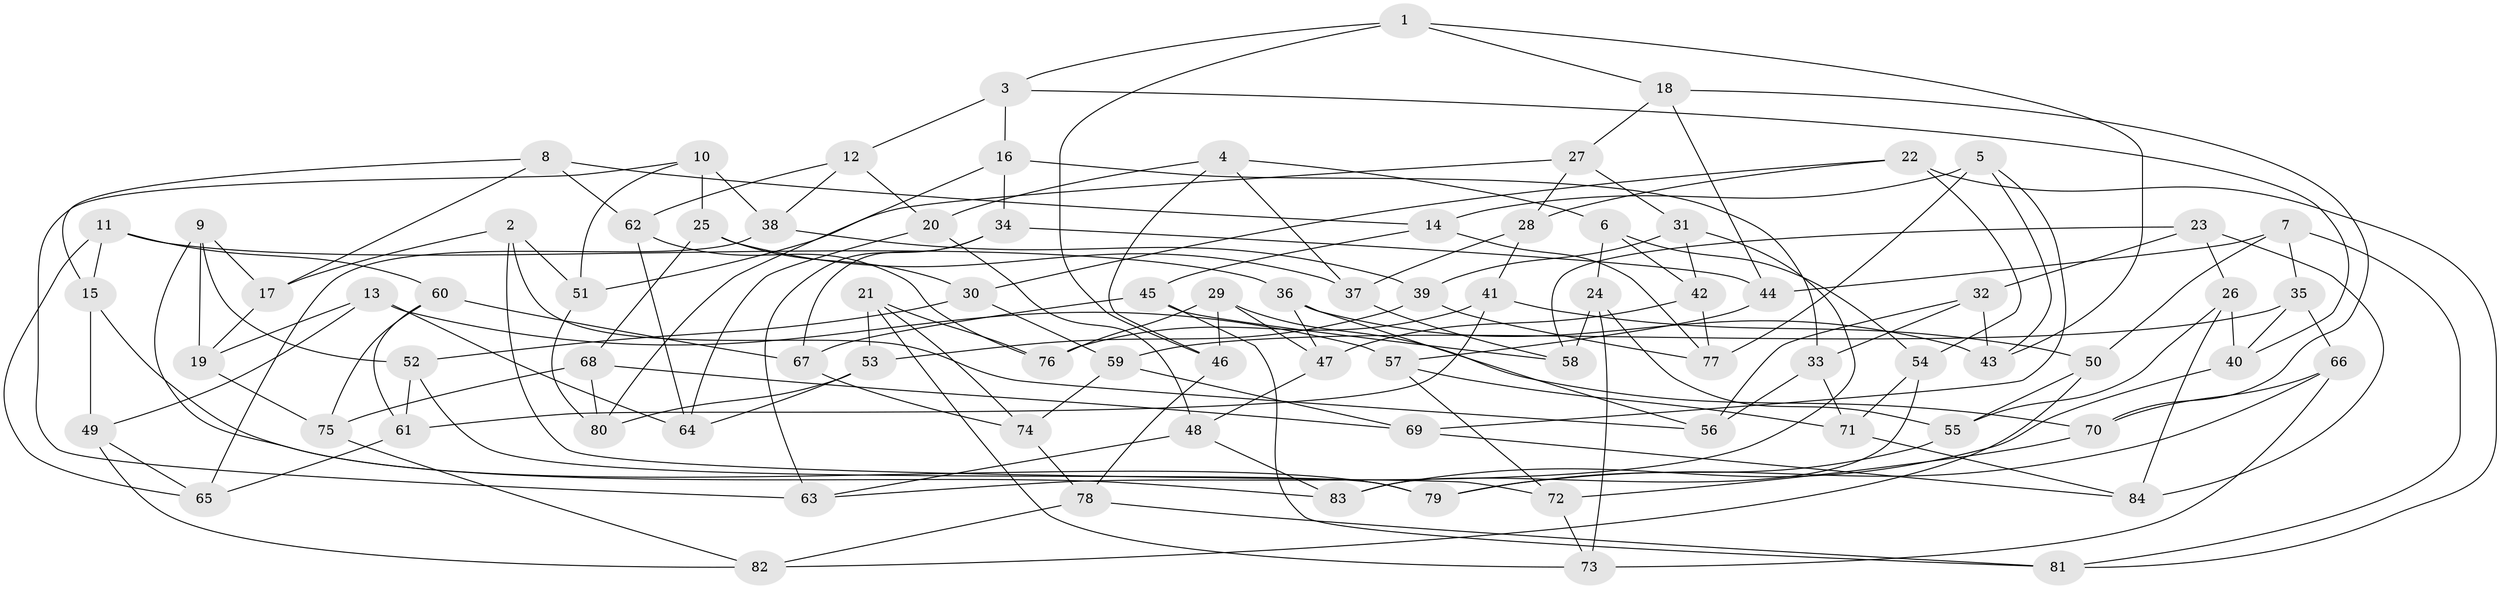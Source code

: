 // coarse degree distribution, {4: 0.5, 5: 0.1724137931034483, 3: 0.06896551724137931, 6: 0.25862068965517243}
// Generated by graph-tools (version 1.1) at 2025/38/03/04/25 23:38:10]
// undirected, 84 vertices, 168 edges
graph export_dot {
  node [color=gray90,style=filled];
  1;
  2;
  3;
  4;
  5;
  6;
  7;
  8;
  9;
  10;
  11;
  12;
  13;
  14;
  15;
  16;
  17;
  18;
  19;
  20;
  21;
  22;
  23;
  24;
  25;
  26;
  27;
  28;
  29;
  30;
  31;
  32;
  33;
  34;
  35;
  36;
  37;
  38;
  39;
  40;
  41;
  42;
  43;
  44;
  45;
  46;
  47;
  48;
  49;
  50;
  51;
  52;
  53;
  54;
  55;
  56;
  57;
  58;
  59;
  60;
  61;
  62;
  63;
  64;
  65;
  66;
  67;
  68;
  69;
  70;
  71;
  72;
  73;
  74;
  75;
  76;
  77;
  78;
  79;
  80;
  81;
  82;
  83;
  84;
  1 -- 18;
  1 -- 43;
  1 -- 46;
  1 -- 3;
  2 -- 56;
  2 -- 72;
  2 -- 17;
  2 -- 51;
  3 -- 12;
  3 -- 16;
  3 -- 40;
  4 -- 6;
  4 -- 37;
  4 -- 20;
  4 -- 46;
  5 -- 14;
  5 -- 77;
  5 -- 69;
  5 -- 43;
  6 -- 42;
  6 -- 54;
  6 -- 24;
  7 -- 44;
  7 -- 50;
  7 -- 35;
  7 -- 81;
  8 -- 17;
  8 -- 14;
  8 -- 62;
  8 -- 15;
  9 -- 83;
  9 -- 52;
  9 -- 17;
  9 -- 19;
  10 -- 63;
  10 -- 51;
  10 -- 25;
  10 -- 38;
  11 -- 15;
  11 -- 36;
  11 -- 65;
  11 -- 60;
  12 -- 20;
  12 -- 62;
  12 -- 38;
  13 -- 19;
  13 -- 49;
  13 -- 64;
  13 -- 57;
  14 -- 77;
  14 -- 45;
  15 -- 79;
  15 -- 49;
  16 -- 33;
  16 -- 80;
  16 -- 34;
  17 -- 19;
  18 -- 27;
  18 -- 70;
  18 -- 44;
  19 -- 75;
  20 -- 48;
  20 -- 64;
  21 -- 53;
  21 -- 74;
  21 -- 73;
  21 -- 76;
  22 -- 54;
  22 -- 28;
  22 -- 30;
  22 -- 81;
  23 -- 58;
  23 -- 32;
  23 -- 26;
  23 -- 84;
  24 -- 55;
  24 -- 73;
  24 -- 58;
  25 -- 37;
  25 -- 30;
  25 -- 68;
  26 -- 40;
  26 -- 84;
  26 -- 55;
  27 -- 51;
  27 -- 31;
  27 -- 28;
  28 -- 41;
  28 -- 37;
  29 -- 76;
  29 -- 47;
  29 -- 70;
  29 -- 46;
  30 -- 59;
  30 -- 52;
  31 -- 63;
  31 -- 39;
  31 -- 42;
  32 -- 43;
  32 -- 33;
  32 -- 56;
  33 -- 56;
  33 -- 71;
  34 -- 44;
  34 -- 63;
  34 -- 67;
  35 -- 59;
  35 -- 40;
  35 -- 66;
  36 -- 47;
  36 -- 56;
  36 -- 43;
  37 -- 58;
  38 -- 65;
  38 -- 39;
  39 -- 77;
  39 -- 53;
  40 -- 83;
  41 -- 50;
  41 -- 61;
  41 -- 76;
  42 -- 77;
  42 -- 47;
  44 -- 57;
  45 -- 67;
  45 -- 58;
  45 -- 81;
  46 -- 78;
  47 -- 48;
  48 -- 83;
  48 -- 63;
  49 -- 82;
  49 -- 65;
  50 -- 82;
  50 -- 55;
  51 -- 80;
  52 -- 79;
  52 -- 61;
  53 -- 80;
  53 -- 64;
  54 -- 71;
  54 -- 83;
  55 -- 79;
  57 -- 71;
  57 -- 72;
  59 -- 74;
  59 -- 69;
  60 -- 75;
  60 -- 61;
  60 -- 67;
  61 -- 65;
  62 -- 76;
  62 -- 64;
  66 -- 73;
  66 -- 79;
  66 -- 70;
  67 -- 74;
  68 -- 80;
  68 -- 69;
  68 -- 75;
  69 -- 84;
  70 -- 72;
  71 -- 84;
  72 -- 73;
  74 -- 78;
  75 -- 82;
  78 -- 82;
  78 -- 81;
}
